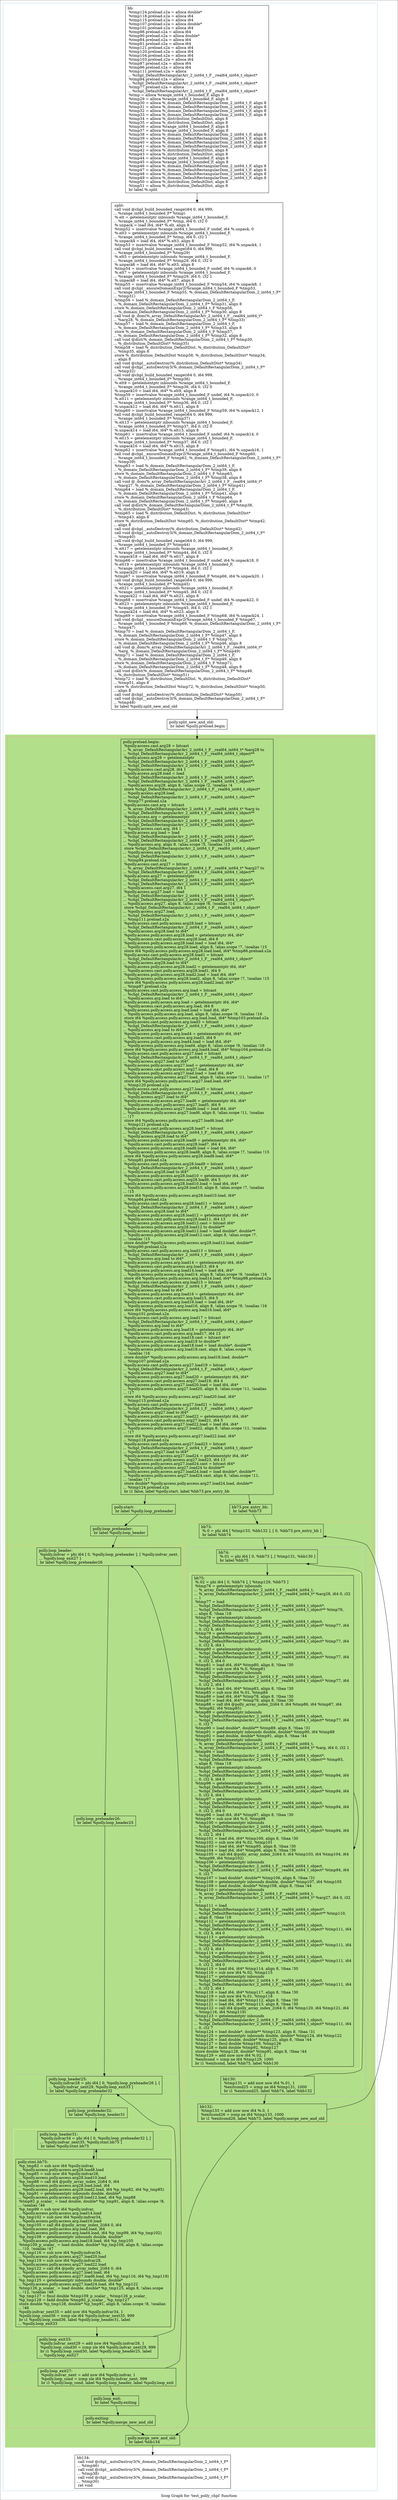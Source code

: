 digraph "Scop Graph for 'test_polly_chpl' function" {
	label="Scop Graph for 'test_polly_chpl' function";

	Node0x80bc4b0 [shape=record,label="{bb:\l  %tmp124.preload.s2a = alloca double*\l  %tmp118.preload.s2a = alloca i64\l  %tmp115.preload.s2a = alloca i64\l  %tmp107.preload.s2a = alloca double*\l  %tmp101.preload.s2a = alloca i64\l  %tmp98.preload.s2a = alloca i64\l  %tmp90.preload.s2a = alloca double*\l  %tmp84.preload.s2a = alloca i64\l  %tmp81.preload.s2a = alloca i64\l  %tmp121.preload.s2a = alloca i64\l  %tmp120.preload.s2a = alloca i64\l  %tmp104.preload.s2a = alloca i64\l  %tmp103.preload.s2a = alloca i64\l  %tmp87.preload.s2a = alloca i64\l  %tmp86.preload.s2a = alloca i64\l  %tmp111.preload.s2a = alloca\l... %chpl_DefaultRectangularArr_2_int64_t_F__real64_int64_t_object*\l  %tmp94.preload.s2a = alloca\l... %chpl_DefaultRectangularArr_2_int64_t_F__real64_int64_t_object*\l  %tmp77.preload.s2a = alloca\l... %chpl_DefaultRectangularArr_2_int64_t_F__real64_int64_t_object*\l  %tmp = alloca %range_int64_t_bounded_F, align 8\l  %tmp29 = alloca %range_int64_t_bounded_F, align 8\l  %tmp30 = alloca %_domain_DefaultRectangularDom_2_int64_t_F, align 8\l  %tmp31 = alloca %_domain_DefaultRectangularDom_2_int64_t_F, align 8\l  %tmp32 = alloca %_domain_DefaultRectangularDom_2_int64_t_F, align 8\l  %tmp33 = alloca %_domain_DefaultRectangularDom_2_int64_t_F, align 8\l  %tmp34 = alloca %_distribution_DefaultDist, align 8\l  %tmp35 = alloca %_distribution_DefaultDist, align 8\l  %tmp36 = alloca %range_int64_t_bounded_F, align 8\l  %tmp37 = alloca %range_int64_t_bounded_F, align 8\l  %tmp38 = alloca %_domain_DefaultRectangularDom_2_int64_t_F, align 8\l  %tmp39 = alloca %_domain_DefaultRectangularDom_2_int64_t_F, align 8\l  %tmp40 = alloca %_domain_DefaultRectangularDom_2_int64_t_F, align 8\l  %tmp41 = alloca %_domain_DefaultRectangularDom_2_int64_t_F, align 8\l  %tmp42 = alloca %_distribution_DefaultDist, align 8\l  %tmp43 = alloca %_distribution_DefaultDist, align 8\l  %tmp44 = alloca %range_int64_t_bounded_F, align 8\l  %tmp45 = alloca %range_int64_t_bounded_F, align 8\l  %tmp46 = alloca %_domain_DefaultRectangularDom_2_int64_t_F, align 8\l  %tmp47 = alloca %_domain_DefaultRectangularDom_2_int64_t_F, align 8\l  %tmp48 = alloca %_domain_DefaultRectangularDom_2_int64_t_F, align 8\l  %tmp49 = alloca %_domain_DefaultRectangularDom_2_int64_t_F, align 8\l  %tmp50 = alloca %_distribution_DefaultDist, align 8\l  %tmp51 = alloca %_distribution_DefaultDist, align 8\l  br label %.split\l}"];
	Node0x80bc4b0 -> Node0x7e60db0;
	Node0x7e60db0 [shape=record,label="{.split:                                           \l  call void @chpl_build_bounded_range(i64 0, i64 999,\l... %range_int64_t_bounded_F* %tmp)\l  %.elt = getelementptr inbounds %range_int64_t_bounded_F,\l... %range_int64_t_bounded_F* %tmp, i64 0, i32 0\l  %.unpack = load i64, i64* %.elt, align 8\l  %tmp52 = insertvalue %range_int64_t_bounded_F undef, i64 %.unpack, 0\l  %.elt3 = getelementptr inbounds %range_int64_t_bounded_F,\l... %range_int64_t_bounded_F* %tmp, i64 0, i32 1\l  %.unpack4 = load i64, i64* %.elt3, align 8\l  %tmp53 = insertvalue %range_int64_t_bounded_F %tmp52, i64 %.unpack4, 1\l  call void @chpl_build_bounded_range(i64 0, i64 999,\l... %range_int64_t_bounded_F* %tmp29)\l  %.elt5 = getelementptr inbounds %range_int64_t_bounded_F,\l... %range_int64_t_bounded_F* %tmp29, i64 0, i32 0\l  %.unpack6 = load i64, i64* %.elt5, align 8\l  %tmp54 = insertvalue %range_int64_t_bounded_F undef, i64 %.unpack6, 0\l  %.elt7 = getelementptr inbounds %range_int64_t_bounded_F,\l... %range_int64_t_bounded_F* %tmp29, i64 0, i32 1\l  %.unpack8 = load i64, i64* %.elt7, align 8\l  %tmp55 = insertvalue %range_int64_t_bounded_F %tmp54, i64 %.unpack8, 1\l  call void @chpl__ensureDomainExpr2(%range_int64_t_bounded_F %tmp53,\l... %range_int64_t_bounded_F %tmp55, %_domain_DefaultRectangularDom_2_int64_t_F*\l... %tmp31)\l  %tmp56 = load %_domain_DefaultRectangularDom_2_int64_t_F,\l... %_domain_DefaultRectangularDom_2_int64_t_F* %tmp31, align 8\l  store %_domain_DefaultRectangularDom_2_int64_t_F %tmp56,\l... %_domain_DefaultRectangularDom_2_int64_t_F* %tmp30, align 8\l  call void @_dom(%_array_DefaultRectangularArr_2_int64_t_F__real64_int64_t*\l... %arg28, %_domain_DefaultRectangularDom_2_int64_t_F* %tmp33)\l  %tmp57 = load %_domain_DefaultRectangularDom_2_int64_t_F,\l... %_domain_DefaultRectangularDom_2_int64_t_F* %tmp33, align 8\l  store %_domain_DefaultRectangularDom_2_int64_t_F %tmp57,\l... %_domain_DefaultRectangularDom_2_int64_t_F* %tmp32, align 8\l  call void @dist(%_domain_DefaultRectangularDom_2_int64_t_F* %tmp30,\l... %_distribution_DefaultDist* %tmp35)\l  %tmp58 = load %_distribution_DefaultDist, %_distribution_DefaultDist*\l... %tmp35, align 8\l  store %_distribution_DefaultDist %tmp58, %_distribution_DefaultDist* %tmp34,\l... align 8\l  call void @chpl__autoDestroy(%_distribution_DefaultDist* %tmp34)\l  call void @chpl__autoDestroy3(%_domain_DefaultRectangularDom_2_int64_t_F*\l... %tmp32)\l  call void @chpl_build_bounded_range(i64 0, i64 999,\l... %range_int64_t_bounded_F* %tmp36)\l  %.elt9 = getelementptr inbounds %range_int64_t_bounded_F,\l... %range_int64_t_bounded_F* %tmp36, i64 0, i32 0\l  %.unpack10 = load i64, i64* %.elt9, align 8\l  %tmp59 = insertvalue %range_int64_t_bounded_F undef, i64 %.unpack10, 0\l  %.elt11 = getelementptr inbounds %range_int64_t_bounded_F,\l... %range_int64_t_bounded_F* %tmp36, i64 0, i32 1\l  %.unpack12 = load i64, i64* %.elt11, align 8\l  %tmp60 = insertvalue %range_int64_t_bounded_F %tmp59, i64 %.unpack12, 1\l  call void @chpl_build_bounded_range(i64 0, i64 999,\l... %range_int64_t_bounded_F* %tmp37)\l  %.elt13 = getelementptr inbounds %range_int64_t_bounded_F,\l... %range_int64_t_bounded_F* %tmp37, i64 0, i32 0\l  %.unpack14 = load i64, i64* %.elt13, align 8\l  %tmp61 = insertvalue %range_int64_t_bounded_F undef, i64 %.unpack14, 0\l  %.elt15 = getelementptr inbounds %range_int64_t_bounded_F,\l... %range_int64_t_bounded_F* %tmp37, i64 0, i32 1\l  %.unpack16 = load i64, i64* %.elt15, align 8\l  %tmp62 = insertvalue %range_int64_t_bounded_F %tmp61, i64 %.unpack16, 1\l  call void @chpl__ensureDomainExpr2(%range_int64_t_bounded_F %tmp60,\l... %range_int64_t_bounded_F %tmp62, %_domain_DefaultRectangularDom_2_int64_t_F*\l... %tmp39)\l  %tmp63 = load %_domain_DefaultRectangularDom_2_int64_t_F,\l... %_domain_DefaultRectangularDom_2_int64_t_F* %tmp39, align 8\l  store %_domain_DefaultRectangularDom_2_int64_t_F %tmp63,\l... %_domain_DefaultRectangularDom_2_int64_t_F* %tmp38, align 8\l  call void @_dom(%_array_DefaultRectangularArr_2_int64_t_F__real64_int64_t*\l... %arg27, %_domain_DefaultRectangularDom_2_int64_t_F* %tmp41)\l  %tmp64 = load %_domain_DefaultRectangularDom_2_int64_t_F,\l... %_domain_DefaultRectangularDom_2_int64_t_F* %tmp41, align 8\l  store %_domain_DefaultRectangularDom_2_int64_t_F %tmp64,\l... %_domain_DefaultRectangularDom_2_int64_t_F* %tmp40, align 8\l  call void @dist(%_domain_DefaultRectangularDom_2_int64_t_F* %tmp38,\l... %_distribution_DefaultDist* %tmp43)\l  %tmp65 = load %_distribution_DefaultDist, %_distribution_DefaultDist*\l... %tmp43, align 8\l  store %_distribution_DefaultDist %tmp65, %_distribution_DefaultDist* %tmp42,\l... align 8\l  call void @chpl__autoDestroy(%_distribution_DefaultDist* %tmp42)\l  call void @chpl__autoDestroy3(%_domain_DefaultRectangularDom_2_int64_t_F*\l... %tmp40)\l  call void @chpl_build_bounded_range(i64 0, i64 999,\l... %range_int64_t_bounded_F* %tmp44)\l  %.elt17 = getelementptr inbounds %range_int64_t_bounded_F,\l... %range_int64_t_bounded_F* %tmp44, i64 0, i32 0\l  %.unpack18 = load i64, i64* %.elt17, align 8\l  %tmp66 = insertvalue %range_int64_t_bounded_F undef, i64 %.unpack18, 0\l  %.elt19 = getelementptr inbounds %range_int64_t_bounded_F,\l... %range_int64_t_bounded_F* %tmp44, i64 0, i32 1\l  %.unpack20 = load i64, i64* %.elt19, align 8\l  %tmp67 = insertvalue %range_int64_t_bounded_F %tmp66, i64 %.unpack20, 1\l  call void @chpl_build_bounded_range(i64 0, i64 999,\l... %range_int64_t_bounded_F* %tmp45)\l  %.elt21 = getelementptr inbounds %range_int64_t_bounded_F,\l... %range_int64_t_bounded_F* %tmp45, i64 0, i32 0\l  %.unpack22 = load i64, i64* %.elt21, align 8\l  %tmp68 = insertvalue %range_int64_t_bounded_F undef, i64 %.unpack22, 0\l  %.elt23 = getelementptr inbounds %range_int64_t_bounded_F,\l... %range_int64_t_bounded_F* %tmp45, i64 0, i32 1\l  %.unpack24 = load i64, i64* %.elt23, align 8\l  %tmp69 = insertvalue %range_int64_t_bounded_F %tmp68, i64 %.unpack24, 1\l  call void @chpl__ensureDomainExpr2(%range_int64_t_bounded_F %tmp67,\l... %range_int64_t_bounded_F %tmp69, %_domain_DefaultRectangularDom_2_int64_t_F*\l... %tmp47)\l  %tmp70 = load %_domain_DefaultRectangularDom_2_int64_t_F,\l... %_domain_DefaultRectangularDom_2_int64_t_F* %tmp47, align 8\l  store %_domain_DefaultRectangularDom_2_int64_t_F %tmp70,\l... %_domain_DefaultRectangularDom_2_int64_t_F* %tmp46, align 8\l  call void @_dom(%_array_DefaultRectangularArr_2_int64_t_F__real64_int64_t*\l... %arg, %_domain_DefaultRectangularDom_2_int64_t_F* %tmp49)\l  %tmp71 = load %_domain_DefaultRectangularDom_2_int64_t_F,\l... %_domain_DefaultRectangularDom_2_int64_t_F* %tmp49, align 8\l  store %_domain_DefaultRectangularDom_2_int64_t_F %tmp71,\l... %_domain_DefaultRectangularDom_2_int64_t_F* %tmp48, align 8\l  call void @dist(%_domain_DefaultRectangularDom_2_int64_t_F* %tmp46,\l... %_distribution_DefaultDist* %tmp51)\l  %tmp72 = load %_distribution_DefaultDist, %_distribution_DefaultDist*\l... %tmp51, align 8\l  store %_distribution_DefaultDist %tmp72, %_distribution_DefaultDist* %tmp50,\l... align 8\l  call void @chpl__autoDestroy(%_distribution_DefaultDist* %tmp50)\l  call void @chpl__autoDestroy3(%_domain_DefaultRectangularDom_2_int64_t_F*\l... %tmp48)\l  br label %polly.split_new_and_old\l}"];
	Node0x7e60db0 -> Node0x7e624f0;
	Node0x7e624f0 [shape=record,label="{polly.split_new_and_old:                          \l  br label %polly.preload.begin\l}"];
	Node0x7e624f0 -> Node0x7e5cb10;
	Node0x7e5cb10 [shape=record,label="{polly.preload.begin:                              \l  %polly.access.cast.arg28 = bitcast\l... %_array_DefaultRectangularArr_2_int64_t_F__real64_int64_t* %arg28 to\l... %chpl_DefaultRectangularArr_2_int64_t_F__real64_int64_t_object**\l  %polly.access.arg28 = getelementptr\l... %chpl_DefaultRectangularArr_2_int64_t_F__real64_int64_t_object*,\l... %chpl_DefaultRectangularArr_2_int64_t_F__real64_int64_t_object**\l... %polly.access.cast.arg28, i64 1\l  %polly.access.arg28.load = load\l... %chpl_DefaultRectangularArr_2_int64_t_F__real64_int64_t_object*,\l... %chpl_DefaultRectangularArr_2_int64_t_F__real64_int64_t_object**\l... %polly.access.arg28, align 8, !alias.scope !2, !noalias !4\l  store %chpl_DefaultRectangularArr_2_int64_t_F__real64_int64_t_object*\l... %polly.access.arg28.load,\l... %chpl_DefaultRectangularArr_2_int64_t_F__real64_int64_t_object**\l... %tmp77.preload.s2a\l  %polly.access.cast.arg = bitcast\l... %_array_DefaultRectangularArr_2_int64_t_F__real64_int64_t* %arg to\l... %chpl_DefaultRectangularArr_2_int64_t_F__real64_int64_t_object**\l  %polly.access.arg = getelementptr\l... %chpl_DefaultRectangularArr_2_int64_t_F__real64_int64_t_object*,\l... %chpl_DefaultRectangularArr_2_int64_t_F__real64_int64_t_object**\l... %polly.access.cast.arg, i64 1\l  %polly.access.arg.load = load\l... %chpl_DefaultRectangularArr_2_int64_t_F__real64_int64_t_object*,\l... %chpl_DefaultRectangularArr_2_int64_t_F__real64_int64_t_object**\l... %polly.access.arg, align 8, !alias.scope !5, !noalias !13\l  store %chpl_DefaultRectangularArr_2_int64_t_F__real64_int64_t_object*\l... %polly.access.arg.load,\l... %chpl_DefaultRectangularArr_2_int64_t_F__real64_int64_t_object**\l... %tmp94.preload.s2a\l  %polly.access.cast.arg27 = bitcast\l... %_array_DefaultRectangularArr_2_int64_t_F__real64_int64_t* %arg27 to\l... %chpl_DefaultRectangularArr_2_int64_t_F__real64_int64_t_object**\l  %polly.access.arg27 = getelementptr\l... %chpl_DefaultRectangularArr_2_int64_t_F__real64_int64_t_object*,\l... %chpl_DefaultRectangularArr_2_int64_t_F__real64_int64_t_object**\l... %polly.access.cast.arg27, i64 1\l  %polly.access.arg27.load = load\l... %chpl_DefaultRectangularArr_2_int64_t_F__real64_int64_t_object*,\l... %chpl_DefaultRectangularArr_2_int64_t_F__real64_int64_t_object**\l... %polly.access.arg27, align 8, !alias.scope !6, !noalias !14\l  store %chpl_DefaultRectangularArr_2_int64_t_F__real64_int64_t_object*\l... %polly.access.arg27.load,\l... %chpl_DefaultRectangularArr_2_int64_t_F__real64_int64_t_object**\l... %tmp111.preload.s2a\l  %polly.access.cast.polly.access.arg28.load = bitcast\l... %chpl_DefaultRectangularArr_2_int64_t_F__real64_int64_t_object*\l... %polly.access.arg28.load to i64*\l  %polly.access.polly.access.arg28.load = getelementptr i64, i64*\l... %polly.access.cast.polly.access.arg28.load, i64 8\l  %polly.access.polly.access.arg28.load.load = load i64, i64*\l... %polly.access.polly.access.arg28.load, align 8, !alias.scope !7, !noalias !15\l  store i64 %polly.access.polly.access.arg28.load.load, i64* %tmp86.preload.s2a\l  %polly.access.cast.polly.access.arg28.load1 = bitcast\l... %chpl_DefaultRectangularArr_2_int64_t_F__real64_int64_t_object*\l... %polly.access.arg28.load to i64*\l  %polly.access.polly.access.arg28.load2 = getelementptr i64, i64*\l... %polly.access.cast.polly.access.arg28.load1, i64 9\l  %polly.access.polly.access.arg28.load2.load = load i64, i64*\l... %polly.access.polly.access.arg28.load2, align 8, !alias.scope !7, !noalias !15\l  store i64 %polly.access.polly.access.arg28.load2.load, i64*\l... %tmp87.preload.s2a\l  %polly.access.cast.polly.access.arg.load = bitcast\l... %chpl_DefaultRectangularArr_2_int64_t_F__real64_int64_t_object*\l... %polly.access.arg.load to i64*\l  %polly.access.polly.access.arg.load = getelementptr i64, i64*\l... %polly.access.cast.polly.access.arg.load, i64 8\l  %polly.access.polly.access.arg.load.load = load i64, i64*\l... %polly.access.polly.access.arg.load, align 8, !alias.scope !9, !noalias !16\l  store i64 %polly.access.polly.access.arg.load.load, i64* %tmp103.preload.s2a\l  %polly.access.cast.polly.access.arg.load3 = bitcast\l... %chpl_DefaultRectangularArr_2_int64_t_F__real64_int64_t_object*\l... %polly.access.arg.load to i64*\l  %polly.access.polly.access.arg.load4 = getelementptr i64, i64*\l... %polly.access.cast.polly.access.arg.load3, i64 9\l  %polly.access.polly.access.arg.load4.load = load i64, i64*\l... %polly.access.polly.access.arg.load4, align 8, !alias.scope !9, !noalias !16\l  store i64 %polly.access.polly.access.arg.load4.load, i64* %tmp104.preload.s2a\l  %polly.access.cast.polly.access.arg27.load = bitcast\l... %chpl_DefaultRectangularArr_2_int64_t_F__real64_int64_t_object*\l... %polly.access.arg27.load to i64*\l  %polly.access.polly.access.arg27.load = getelementptr i64, i64*\l... %polly.access.cast.polly.access.arg27.load, i64 8\l  %polly.access.polly.access.arg27.load.load = load i64, i64*\l... %polly.access.polly.access.arg27.load, align 8, !alias.scope !11, !noalias !17\l  store i64 %polly.access.polly.access.arg27.load.load, i64*\l... %tmp120.preload.s2a\l  %polly.access.cast.polly.access.arg27.load5 = bitcast\l... %chpl_DefaultRectangularArr_2_int64_t_F__real64_int64_t_object*\l... %polly.access.arg27.load to i64*\l  %polly.access.polly.access.arg27.load6 = getelementptr i64, i64*\l... %polly.access.cast.polly.access.arg27.load5, i64 9\l  %polly.access.polly.access.arg27.load6.load = load i64, i64*\l... %polly.access.polly.access.arg27.load6, align 8, !alias.scope !11, !noalias\l... !17\l  store i64 %polly.access.polly.access.arg27.load6.load, i64*\l... %tmp121.preload.s2a\l  %polly.access.cast.polly.access.arg28.load7 = bitcast\l... %chpl_DefaultRectangularArr_2_int64_t_F__real64_int64_t_object*\l... %polly.access.arg28.load to i64*\l  %polly.access.polly.access.arg28.load8 = getelementptr i64, i64*\l... %polly.access.cast.polly.access.arg28.load7, i64 4\l  %polly.access.polly.access.arg28.load8.load = load i64, i64*\l... %polly.access.polly.access.arg28.load8, align 8, !alias.scope !7, !noalias !15\l  store i64 %polly.access.polly.access.arg28.load8.load, i64*\l... %tmp81.preload.s2a\l  %polly.access.cast.polly.access.arg28.load9 = bitcast\l... %chpl_DefaultRectangularArr_2_int64_t_F__real64_int64_t_object*\l... %polly.access.arg28.load to i64*\l  %polly.access.polly.access.arg28.load10 = getelementptr i64, i64*\l... %polly.access.cast.polly.access.arg28.load9, i64 5\l  %polly.access.polly.access.arg28.load10.load = load i64, i64*\l... %polly.access.polly.access.arg28.load10, align 8, !alias.scope !7, !noalias\l... !15\l  store i64 %polly.access.polly.access.arg28.load10.load, i64*\l... %tmp84.preload.s2a\l  %polly.access.cast.polly.access.arg28.load11 = bitcast\l... %chpl_DefaultRectangularArr_2_int64_t_F__real64_int64_t_object*\l... %polly.access.arg28.load to i64*\l  %polly.access.polly.access.arg28.load12 = getelementptr i64, i64*\l... %polly.access.cast.polly.access.arg28.load11, i64 13\l  %polly.access.polly.access.arg28.load12.cast = bitcast i64*\l... %polly.access.polly.access.arg28.load12 to double**\l  %polly.access.polly.access.arg28.load12.load = load double*, double**\l... %polly.access.polly.access.arg28.load12.cast, align 8, !alias.scope !7,\l... !noalias !15\l  store double* %polly.access.polly.access.arg28.load12.load, double**\l... %tmp90.preload.s2a\l  %polly.access.cast.polly.access.arg.load13 = bitcast\l... %chpl_DefaultRectangularArr_2_int64_t_F__real64_int64_t_object*\l... %polly.access.arg.load to i64*\l  %polly.access.polly.access.arg.load14 = getelementptr i64, i64*\l... %polly.access.cast.polly.access.arg.load13, i64 4\l  %polly.access.polly.access.arg.load14.load = load i64, i64*\l... %polly.access.polly.access.arg.load14, align 8, !alias.scope !9, !noalias !16\l  store i64 %polly.access.polly.access.arg.load14.load, i64* %tmp98.preload.s2a\l  %polly.access.cast.polly.access.arg.load15 = bitcast\l... %chpl_DefaultRectangularArr_2_int64_t_F__real64_int64_t_object*\l... %polly.access.arg.load to i64*\l  %polly.access.polly.access.arg.load16 = getelementptr i64, i64*\l... %polly.access.cast.polly.access.arg.load15, i64 5\l  %polly.access.polly.access.arg.load16.load = load i64, i64*\l... %polly.access.polly.access.arg.load16, align 8, !alias.scope !9, !noalias !16\l  store i64 %polly.access.polly.access.arg.load16.load, i64*\l... %tmp101.preload.s2a\l  %polly.access.cast.polly.access.arg.load17 = bitcast\l... %chpl_DefaultRectangularArr_2_int64_t_F__real64_int64_t_object*\l... %polly.access.arg.load to i64*\l  %polly.access.polly.access.arg.load18 = getelementptr i64, i64*\l... %polly.access.cast.polly.access.arg.load17, i64 13\l  %polly.access.polly.access.arg.load18.cast = bitcast i64*\l... %polly.access.polly.access.arg.load18 to double**\l  %polly.access.polly.access.arg.load18.load = load double*, double**\l... %polly.access.polly.access.arg.load18.cast, align 8, !alias.scope !9,\l... !noalias !16\l  store double* %polly.access.polly.access.arg.load18.load, double**\l... %tmp107.preload.s2a\l  %polly.access.cast.polly.access.arg27.load19 = bitcast\l... %chpl_DefaultRectangularArr_2_int64_t_F__real64_int64_t_object*\l... %polly.access.arg27.load to i64*\l  %polly.access.polly.access.arg27.load20 = getelementptr i64, i64*\l... %polly.access.cast.polly.access.arg27.load19, i64 4\l  %polly.access.polly.access.arg27.load20.load = load i64, i64*\l... %polly.access.polly.access.arg27.load20, align 8, !alias.scope !11, !noalias\l... !17\l  store i64 %polly.access.polly.access.arg27.load20.load, i64*\l... %tmp115.preload.s2a\l  %polly.access.cast.polly.access.arg27.load21 = bitcast\l... %chpl_DefaultRectangularArr_2_int64_t_F__real64_int64_t_object*\l... %polly.access.arg27.load to i64*\l  %polly.access.polly.access.arg27.load22 = getelementptr i64, i64*\l... %polly.access.cast.polly.access.arg27.load21, i64 5\l  %polly.access.polly.access.arg27.load22.load = load i64, i64*\l... %polly.access.polly.access.arg27.load22, align 8, !alias.scope !11, !noalias\l... !17\l  store i64 %polly.access.polly.access.arg27.load22.load, i64*\l... %tmp118.preload.s2a\l  %polly.access.cast.polly.access.arg27.load23 = bitcast\l... %chpl_DefaultRectangularArr_2_int64_t_F__real64_int64_t_object*\l... %polly.access.arg27.load to i64*\l  %polly.access.polly.access.arg27.load24 = getelementptr i64, i64*\l... %polly.access.cast.polly.access.arg27.load23, i64 13\l  %polly.access.polly.access.arg27.load24.cast = bitcast i64*\l... %polly.access.polly.access.arg27.load24 to double**\l  %polly.access.polly.access.arg27.load24.load = load double*, double**\l... %polly.access.polly.access.arg27.load24.cast, align 8, !alias.scope !11,\l... !noalias !17\l  store double* %polly.access.polly.access.arg27.load24.load, double**\l... %tmp124.preload.s2a\l  br i1 false, label %polly.start, label %bb73.pre_entry_bb\l}"];
	Node0x7e5cb10 -> Node0x8032b00;
	Node0x7e5cb10 -> Node0x7e8d770;
	Node0x8032b00 [shape=record,label="{polly.start:                                      \l  br label %polly.loop_preheader\l}"];
	Node0x8032b00 -> Node0x7e8d590;
	Node0x7e8d590 [shape=record,label="{polly.loop_preheader:                             \l  br label %polly.loop_header\l}"];
	Node0x7e8d590 -> Node0x7fed2e0;
	Node0x7fed2e0 [shape=record,label="{polly.loop_header:                                \l  %polly.indvar = phi i64 [ 0, %polly.loop_preheader ], [ %polly.indvar_next,\l... %polly.loop_exit27 ]\l  br label %polly.loop_preheader26\l}"];
	Node0x7fed2e0 -> Node0x80e3490;
	Node0x80e3490 [shape=record,label="{polly.loop_preheader26:                           \l  br label %polly.loop_header25\l}"];
	Node0x80e3490 -> Node0x7d8c610;
	Node0x7d8c610 [shape=record,label="{polly.loop_header25:                              \l  %polly.indvar28 = phi i64 [ 0, %polly.loop_preheader26 ], [\l... %polly.indvar_next29, %polly.loop_exit33 ]\l  br label %polly.loop_preheader32\l}"];
	Node0x7d8c610 -> Node0x7f036a0;
	Node0x7f036a0 [shape=record,label="{polly.loop_preheader32:                           \l  br label %polly.loop_header31\l}"];
	Node0x7f036a0 -> Node0x7dee0e0;
	Node0x7dee0e0 [shape=record,label="{polly.loop_header31:                              \l  %polly.indvar34 = phi i64 [ 0, %polly.loop_preheader32 ], [\l... %polly.indvar_next35, %polly.stmt.bb75 ]\l  br label %polly.stmt.bb75\l}"];
	Node0x7dee0e0 -> Node0x7e8ceb0;
	Node0x7e8ceb0 [shape=record,label="{polly.stmt.bb75:                                  \l  %p_tmp82 = sub nsw i64 %polly.indvar,\l... %polly.access.polly.access.arg28.load8.load\l  %p_tmp85 = sub nsw i64 %polly.indvar28,\l... %polly.access.polly.access.arg28.load10.load\l  %p_tmp88 = call i64 @polly_array_index_2(i64 0, i64\l... %polly.access.polly.access.arg28.load.load, i64\l... %polly.access.polly.access.arg28.load2.load, i64 %p_tmp82, i64 %p_tmp85)\l  %p_tmp91 = getelementptr inbounds double, double*\l... %polly.access.polly.access.arg28.load12.load, i64 %p_tmp88\l  %tmp92_p_scalar_ = load double, double* %p_tmp91, align 8, !alias.scope !8,\l... !noalias !46\l  %p_tmp99 = sub nsw i64 %polly.indvar,\l... %polly.access.polly.access.arg.load14.load\l  %p_tmp102 = sub nsw i64 %polly.indvar34,\l... %polly.access.polly.access.arg.load16.load\l  %p_tmp105 = call i64 @polly_array_index_2(i64 0, i64\l... %polly.access.polly.access.arg.load.load, i64\l... %polly.access.polly.access.arg.load4.load, i64 %p_tmp99, i64 %p_tmp102)\l  %p_tmp108 = getelementptr inbounds double, double*\l... %polly.access.polly.access.arg.load18.load, i64 %p_tmp105\l  %tmp109_p_scalar_ = load double, double* %p_tmp108, align 8, !alias.scope\l... !10, !noalias !47\l  %p_tmp116 = sub nsw i64 %polly.indvar34,\l... %polly.access.polly.access.arg27.load20.load\l  %p_tmp119 = sub nsw i64 %polly.indvar28,\l... %polly.access.polly.access.arg27.load22.load\l  %p_tmp122 = call i64 @polly_array_index_2(i64 0, i64\l... %polly.access.polly.access.arg27.load.load, i64\l... %polly.access.polly.access.arg27.load6.load, i64 %p_tmp116, i64 %p_tmp119)\l  %p_tmp125 = getelementptr inbounds double, double*\l... %polly.access.polly.access.arg27.load24.load, i64 %p_tmp122\l  %tmp126_p_scalar_ = load double, double* %p_tmp125, align 8, !alias.scope\l... !12, !noalias !48\l  %p_tmp127 = fmul double %tmp109_p_scalar_, %tmp126_p_scalar_\l  %p_tmp128 = fadd double %tmp92_p_scalar_, %p_tmp127\l  store double %p_tmp128, double* %p_tmp91, align 8, !alias.scope !8, !noalias\l... !46\l  %polly.indvar_next35 = add nsw i64 %polly.indvar34, 1\l  %polly.loop_cond36 = icmp sle i64 %polly.indvar_next35, 999\l  br i1 %polly.loop_cond36, label %polly.loop_header31, label\l... %polly.loop_exit33\l}"];
	Node0x7e8ceb0 -> Node0x7dee0e0[constraint=false];
	Node0x7e8ceb0 -> Node0x7e8cad0;
	Node0x7e8cad0 [shape=record,label="{polly.loop_exit33:                                \l  %polly.indvar_next29 = add nsw i64 %polly.indvar28, 1\l  %polly.loop_cond30 = icmp sle i64 %polly.indvar_next29, 999\l  br i1 %polly.loop_cond30, label %polly.loop_header25, label\l... %polly.loop_exit27\l}"];
	Node0x7e8cad0 -> Node0x7d8c610[constraint=false];
	Node0x7e8cad0 -> Node0x7d233e0;
	Node0x7d233e0 [shape=record,label="{polly.loop_exit27:                                \l  %polly.indvar_next = add nsw i64 %polly.indvar, 1\l  %polly.loop_cond = icmp sle i64 %polly.indvar_next, 999\l  br i1 %polly.loop_cond, label %polly.loop_header, label %polly.loop_exit\l}"];
	Node0x7d233e0 -> Node0x7fed2e0[constraint=false];
	Node0x7d233e0 -> Node0x8006470;
	Node0x8006470 [shape=record,label="{polly.loop_exit:                                  \l  br label %polly.exiting\l}"];
	Node0x8006470 -> Node0x7d1de20;
	Node0x7d1de20 [shape=record,label="{polly.exiting:                                    \l  br label %polly.merge_new_and_old\l}"];
	Node0x7d1de20 -> Node0x7d20f50;
	Node0x7d20f50 [shape=record,label="{polly.merge_new_and_old:                          \l  br label %bb134\l}"];
	Node0x7d20f50 -> Node0x80d4b70;
	Node0x80d4b70 [shape=record,label="{bb134:                                            \l  call void @chpl__autoDestroy3(%_domain_DefaultRectangularDom_2_int64_t_F*\l... %tmp46)\l  call void @chpl__autoDestroy3(%_domain_DefaultRectangularDom_2_int64_t_F*\l... %tmp38)\l  call void @chpl__autoDestroy3(%_domain_DefaultRectangularDom_2_int64_t_F*\l... %tmp30)\l  ret void\l}"];
	Node0x7e8d770 [shape=record,label="{bb73.pre_entry_bb:                                \l  br label %bb73\l}"];
	Node0x7e8d770 -> Node0x8102880;
	Node0x8102880 [shape=record,label="{bb73:                                             \l  %.0 = phi i64 [ %tmp133, %bb132 ], [ 0, %bb73.pre_entry_bb ]\l  br label %bb74\l}"];
	Node0x8102880 -> Node0x803a0c0;
	Node0x803a0c0 [shape=record,label="{bb74:                                             \l  %.01 = phi i64 [ 0, %bb73 ], [ %tmp131, %bb130 ]\l  br label %bb75\l}"];
	Node0x803a0c0 -> Node0x7e50960;
	Node0x7e50960 [shape=record,label="{bb75:                                             \l  %.02 = phi i64 [ 0, %bb74 ], [ %tmp129, %bb75 ]\l  %tmp76 = getelementptr inbounds\l... %_array_DefaultRectangularArr_2_int64_t_F__real64_int64_t,\l... %_array_DefaultRectangularArr_2_int64_t_F__real64_int64_t* %arg28, i64 0, i32\l... 1\l  %tmp77 = load\l... %chpl_DefaultRectangularArr_2_int64_t_F__real64_int64_t_object*,\l... %chpl_DefaultRectangularArr_2_int64_t_F__real64_int64_t_object** %tmp76,\l... align 8, !tbaa !18\l  %tmp78 = getelementptr inbounds\l... %chpl_DefaultRectangularArr_2_int64_t_F__real64_int64_t_object,\l... %chpl_DefaultRectangularArr_2_int64_t_F__real64_int64_t_object* %tmp77, i64\l... 0, i32 4, i64 0\l  %tmp79 = getelementptr inbounds\l... %chpl_DefaultRectangularArr_2_int64_t_F__real64_int64_t_object,\l... %chpl_DefaultRectangularArr_2_int64_t_F__real64_int64_t_object* %tmp77, i64\l... 0, i32 4, i64 1\l  %tmp80 = getelementptr inbounds\l... %chpl_DefaultRectangularArr_2_int64_t_F__real64_int64_t_object,\l... %chpl_DefaultRectangularArr_2_int64_t_F__real64_int64_t_object* %tmp77, i64\l... 0, i32 2, i64 0\l  %tmp81 = load i64, i64* %tmp80, align 8, !tbaa !30\l  %tmp82 = sub nsw i64 %.0, %tmp81\l  %tmp83 = getelementptr inbounds\l... %chpl_DefaultRectangularArr_2_int64_t_F__real64_int64_t_object,\l... %chpl_DefaultRectangularArr_2_int64_t_F__real64_int64_t_object* %tmp77, i64\l... 0, i32 2, i64 1\l  %tmp84 = load i64, i64* %tmp83, align 8, !tbaa !30\l  %tmp85 = sub nsw i64 %.01, %tmp84\l  %tmp86 = load i64, i64* %tmp78, align 8, !tbaa !30\l  %tmp87 = load i64, i64* %tmp79, align 8, !tbaa !30\l  %tmp88 = call i64 @polly_array_index_2(i64 0, i64 %tmp86, i64 %tmp87, i64\l... %tmp82, i64 %tmp85)\l  %tmp89 = getelementptr inbounds\l... %chpl_DefaultRectangularArr_2_int64_t_F__real64_int64_t_object,\l... %chpl_DefaultRectangularArr_2_int64_t_F__real64_int64_t_object* %tmp77, i64\l... 0, i32 7\l  %tmp90 = load double*, double** %tmp89, align 8, !tbaa !31\l  %tmp91 = getelementptr inbounds double, double* %tmp90, i64 %tmp88\l  %tmp92 = load double, double* %tmp91, align 8, !tbaa !44\l  %tmp93 = getelementptr inbounds\l... %_array_DefaultRectangularArr_2_int64_t_F__real64_int64_t,\l... %_array_DefaultRectangularArr_2_int64_t_F__real64_int64_t* %arg, i64 0, i32 1\l  %tmp94 = load\l... %chpl_DefaultRectangularArr_2_int64_t_F__real64_int64_t_object*,\l... %chpl_DefaultRectangularArr_2_int64_t_F__real64_int64_t_object** %tmp93,\l... align 8, !tbaa !18\l  %tmp95 = getelementptr inbounds\l... %chpl_DefaultRectangularArr_2_int64_t_F__real64_int64_t_object,\l... %chpl_DefaultRectangularArr_2_int64_t_F__real64_int64_t_object* %tmp94, i64\l... 0, i32 4, i64 0\l  %tmp96 = getelementptr inbounds\l... %chpl_DefaultRectangularArr_2_int64_t_F__real64_int64_t_object,\l... %chpl_DefaultRectangularArr_2_int64_t_F__real64_int64_t_object* %tmp94, i64\l... 0, i32 4, i64 1\l  %tmp97 = getelementptr inbounds\l... %chpl_DefaultRectangularArr_2_int64_t_F__real64_int64_t_object,\l... %chpl_DefaultRectangularArr_2_int64_t_F__real64_int64_t_object* %tmp94, i64\l... 0, i32 2, i64 0\l  %tmp98 = load i64, i64* %tmp97, align 8, !tbaa !30\l  %tmp99 = sub nsw i64 %.0, %tmp98\l  %tmp100 = getelementptr inbounds\l... %chpl_DefaultRectangularArr_2_int64_t_F__real64_int64_t_object,\l... %chpl_DefaultRectangularArr_2_int64_t_F__real64_int64_t_object* %tmp94, i64\l... 0, i32 2, i64 1\l  %tmp101 = load i64, i64* %tmp100, align 8, !tbaa !30\l  %tmp102 = sub nsw i64 %.02, %tmp101\l  %tmp103 = load i64, i64* %tmp95, align 8, !tbaa !30\l  %tmp104 = load i64, i64* %tmp96, align 8, !tbaa !30\l  %tmp105 = call i64 @polly_array_index_2(i64 0, i64 %tmp103, i64 %tmp104, i64\l... %tmp99, i64 %tmp102)\l  %tmp106 = getelementptr inbounds\l... %chpl_DefaultRectangularArr_2_int64_t_F__real64_int64_t_object,\l... %chpl_DefaultRectangularArr_2_int64_t_F__real64_int64_t_object* %tmp94, i64\l... 0, i32 7\l  %tmp107 = load double*, double** %tmp106, align 8, !tbaa !31\l  %tmp108 = getelementptr inbounds double, double* %tmp107, i64 %tmp105\l  %tmp109 = load double, double* %tmp108, align 8, !tbaa !44\l  %tmp110 = getelementptr inbounds\l... %_array_DefaultRectangularArr_2_int64_t_F__real64_int64_t,\l... %_array_DefaultRectangularArr_2_int64_t_F__real64_int64_t* %arg27, i64 0, i32\l... 1\l  %tmp111 = load\l... %chpl_DefaultRectangularArr_2_int64_t_F__real64_int64_t_object*,\l... %chpl_DefaultRectangularArr_2_int64_t_F__real64_int64_t_object** %tmp110,\l... align 8, !tbaa !18\l  %tmp112 = getelementptr inbounds\l... %chpl_DefaultRectangularArr_2_int64_t_F__real64_int64_t_object,\l... %chpl_DefaultRectangularArr_2_int64_t_F__real64_int64_t_object* %tmp111, i64\l... 0, i32 4, i64 0\l  %tmp113 = getelementptr inbounds\l... %chpl_DefaultRectangularArr_2_int64_t_F__real64_int64_t_object,\l... %chpl_DefaultRectangularArr_2_int64_t_F__real64_int64_t_object* %tmp111, i64\l... 0, i32 4, i64 1\l  %tmp114 = getelementptr inbounds\l... %chpl_DefaultRectangularArr_2_int64_t_F__real64_int64_t_object,\l... %chpl_DefaultRectangularArr_2_int64_t_F__real64_int64_t_object* %tmp111, i64\l... 0, i32 2, i64 0\l  %tmp115 = load i64, i64* %tmp114, align 8, !tbaa !30\l  %tmp116 = sub nsw i64 %.02, %tmp115\l  %tmp117 = getelementptr inbounds\l... %chpl_DefaultRectangularArr_2_int64_t_F__real64_int64_t_object,\l... %chpl_DefaultRectangularArr_2_int64_t_F__real64_int64_t_object* %tmp111, i64\l... 0, i32 2, i64 1\l  %tmp118 = load i64, i64* %tmp117, align 8, !tbaa !30\l  %tmp119 = sub nsw i64 %.01, %tmp118\l  %tmp120 = load i64, i64* %tmp112, align 8, !tbaa !30\l  %tmp121 = load i64, i64* %tmp113, align 8, !tbaa !30\l  %tmp122 = call i64 @polly_array_index_2(i64 0, i64 %tmp120, i64 %tmp121, i64\l... %tmp116, i64 %tmp119)\l  %tmp123 = getelementptr inbounds\l... %chpl_DefaultRectangularArr_2_int64_t_F__real64_int64_t_object,\l... %chpl_DefaultRectangularArr_2_int64_t_F__real64_int64_t_object* %tmp111, i64\l... 0, i32 7\l  %tmp124 = load double*, double** %tmp123, align 8, !tbaa !31\l  %tmp125 = getelementptr inbounds double, double* %tmp124, i64 %tmp122\l  %tmp126 = load double, double* %tmp125, align 8, !tbaa !44\l  %tmp127 = fmul double %tmp109, %tmp126\l  %tmp128 = fadd double %tmp92, %tmp127\l  store double %tmp128, double* %tmp91, align 8, !tbaa !44\l  %tmp129 = add nuw nsw i64 %.02, 1\l  %exitcond = icmp ne i64 %tmp129, 1000\l  br i1 %exitcond, label %bb75, label %bb130\l}"];
	Node0x7e50960 -> Node0x7e50960[constraint=false];
	Node0x7e50960 -> Node0x7e50560;
	Node0x7e50560 [shape=record,label="{bb130:                                            \l  %tmp131 = add nuw nsw i64 %.01, 1\l  %exitcond25 = icmp ne i64 %tmp131, 1000\l  br i1 %exitcond25, label %bb74, label %bb132\l}"];
	Node0x7e50560 -> Node0x803a0c0[constraint=false];
	Node0x7e50560 -> Node0x7e4f960;
	Node0x7e4f960 [shape=record,label="{bb132:                                            \l  %tmp133 = add nuw nsw i64 %.0, 1\l  %exitcond26 = icmp ne i64 %tmp133, 1000\l  br i1 %exitcond26, label %bb73, label %polly.merge_new_and_old\l}"];
	Node0x7e4f960 -> Node0x8102880[constraint=false];
	Node0x7e4f960 -> Node0x7d20f50;
	colorscheme = "paired12"
        subgraph cluster_0x8111580 {
          label = "";
          style = solid;
          color = 1
          subgraph cluster_0x7d1dee0 {
            label = "";
            style = filled;
            color = 3            subgraph cluster_0x7dc9bb0 {
              label = "";
              style = solid;
              color = 5
              subgraph cluster_0x8078f70 {
                label = "";
                style = solid;
                color = 7
                subgraph cluster_0x7f44f90 {
                  label = "";
                  style = solid;
                  color = 9
                  subgraph cluster_0x7d45530 {
                    label = "";
                    style = solid;
                    color = 11
                    Node0x7dee0e0;
                    Node0x7e8ceb0;
                  }
                  Node0x7d8c610;
                  Node0x7f036a0;
                  Node0x7e8cad0;
                }
                Node0x7fed2e0;
                Node0x80e3490;
                Node0x7d233e0;
              }
              subgraph cluster_0x7cac800 {
                label = "";
                style = solid;
                color = 7
                subgraph cluster_0x7fdce60 {
                  label = "";
                  style = solid;
                  color = 9
                  subgraph cluster_0x7f99030 {
                    label = "";
                    style = solid;
                    color = 11
                    Node0x7e50960;
                  }
                  Node0x803a0c0;
                  Node0x7e50560;
                }
                Node0x8102880;
                Node0x7e4f960;
              }
              Node0x7e5cb10;
              Node0x8032b00;
              Node0x7e8d590;
              Node0x8006470;
              Node0x7d1de20;
              Node0x7e8d770;
            }
            Node0x7d20f50;
          }
          Node0x80bc4b0;
          Node0x7e60db0;
          Node0x7e624f0;
          Node0x80d4b70;
        }
}
